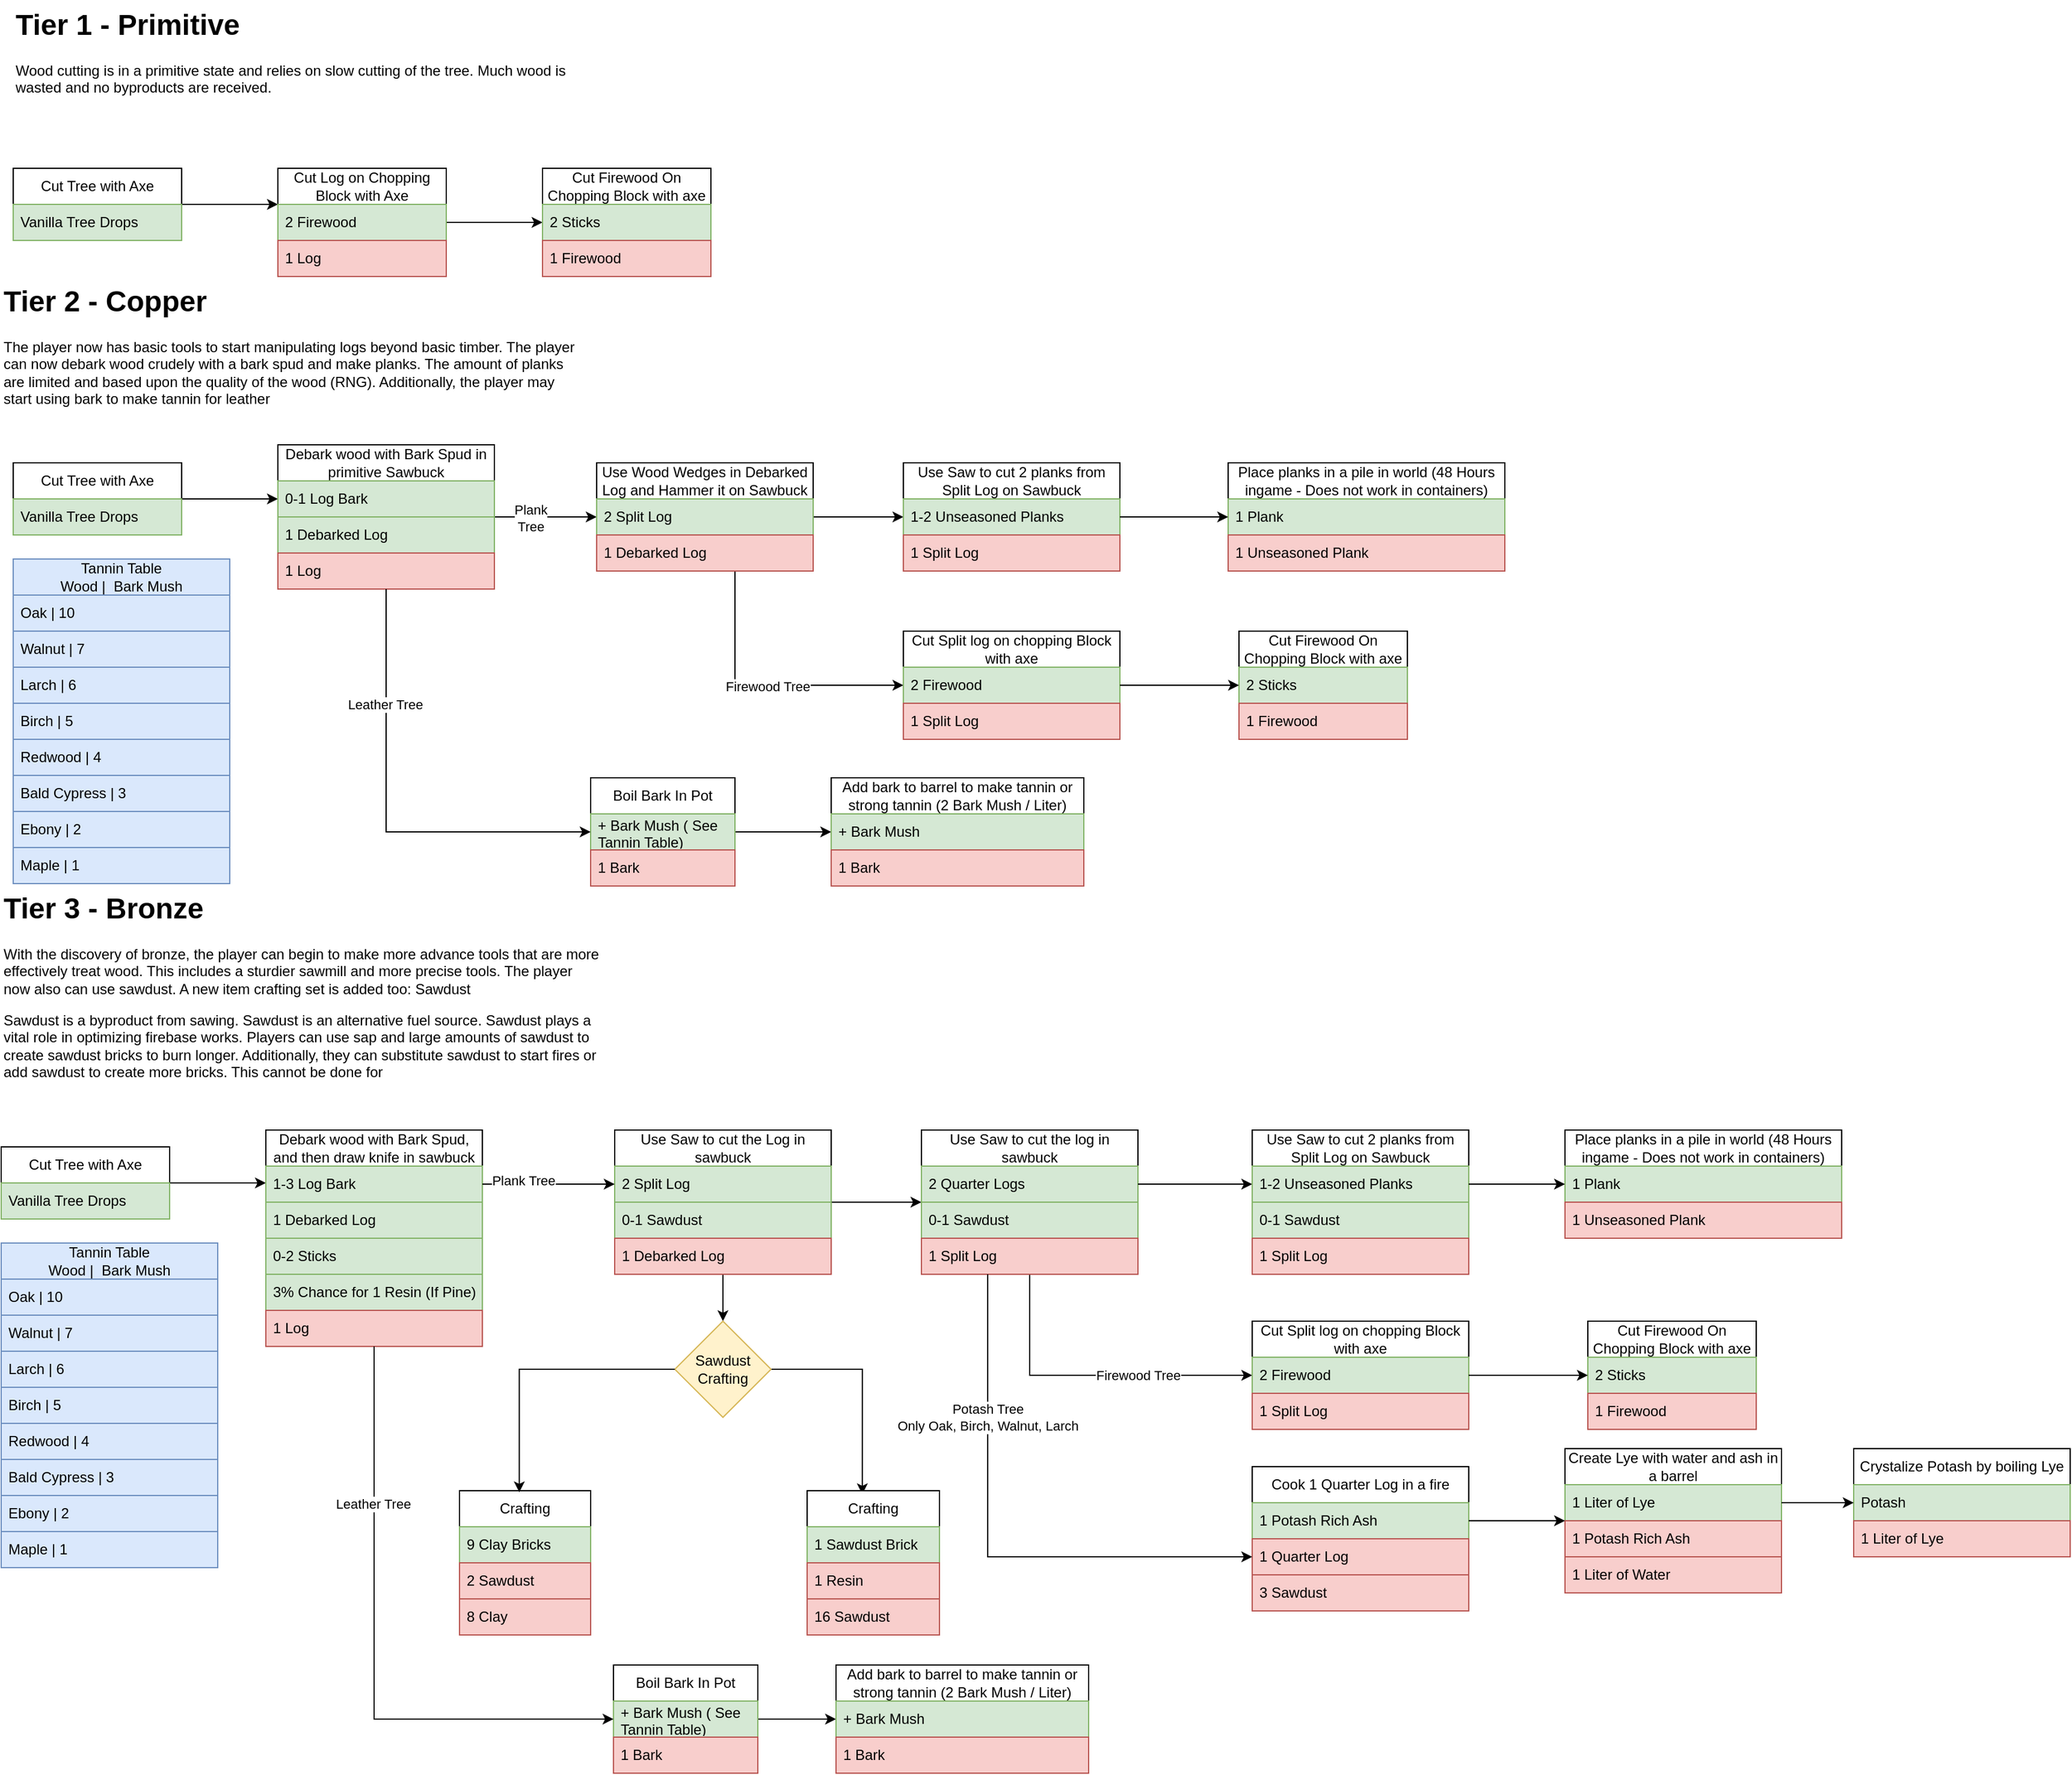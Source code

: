 <mxfile version="26.0.10">
  <diagram id="C5RBs43oDa-KdzZeNtuy" name="Page-1">
    <mxGraphModel dx="2074" dy="1925" grid="1" gridSize="10" guides="1" tooltips="1" connect="1" arrows="1" fold="1" page="1" pageScale="1" pageWidth="1169" pageHeight="827" math="0" shadow="0">
      <root>
        <mxCell id="WIyWlLk6GJQsqaUBKTNV-0" />
        <mxCell id="WIyWlLk6GJQsqaUBKTNV-1" parent="WIyWlLk6GJQsqaUBKTNV-0" />
        <mxCell id="CnZhxhSNQTcuNaKCxrJj-36" value="&lt;h1 style=&quot;margin-top: 0px;&quot;&gt;Tier 1 - Primitive&lt;/h1&gt;&lt;p&gt;Wood cutting is in a primitive state and relies on slow cutting of the tree. Much wood is wasted and no byproducts are received.&amp;nbsp;&lt;/p&gt;" style="text;html=1;whiteSpace=wrap;overflow=hidden;rounded=0;" vertex="1" parent="WIyWlLk6GJQsqaUBKTNV-1">
          <mxGeometry x="10" y="-820" width="480" height="120" as="geometry" />
        </mxCell>
        <mxCell id="CnZhxhSNQTcuNaKCxrJj-50" value="" style="edgeStyle=orthogonalEdgeStyle;rounded=0;orthogonalLoop=1;jettySize=auto;html=1;" edge="1" parent="WIyWlLk6GJQsqaUBKTNV-1" source="CnZhxhSNQTcuNaKCxrJj-43">
          <mxGeometry relative="1" as="geometry">
            <mxPoint x="230" y="-650" as="targetPoint" />
          </mxGeometry>
        </mxCell>
        <mxCell id="CnZhxhSNQTcuNaKCxrJj-43" value="Cut Tree with Axe" style="swimlane;fontStyle=0;childLayout=stackLayout;horizontal=1;startSize=30;horizontalStack=0;resizeParent=1;resizeParentMax=0;resizeLast=0;collapsible=1;marginBottom=0;whiteSpace=wrap;html=1;" vertex="1" parent="WIyWlLk6GJQsqaUBKTNV-1">
          <mxGeometry x="10" y="-680" width="140" height="60" as="geometry" />
        </mxCell>
        <mxCell id="CnZhxhSNQTcuNaKCxrJj-44" value="Vanilla Tree Drops" style="text;strokeColor=#82b366;fillColor=#d5e8d4;align=left;verticalAlign=middle;spacingLeft=4;spacingRight=4;overflow=hidden;points=[[0,0.5],[1,0.5]];portConstraint=eastwest;rotatable=0;whiteSpace=wrap;html=1;" vertex="1" parent="CnZhxhSNQTcuNaKCxrJj-43">
          <mxGeometry y="30" width="140" height="30" as="geometry" />
        </mxCell>
        <mxCell id="CnZhxhSNQTcuNaKCxrJj-61" value="" style="edgeStyle=orthogonalEdgeStyle;rounded=0;orthogonalLoop=1;jettySize=auto;html=1;" edge="1" parent="WIyWlLk6GJQsqaUBKTNV-1" source="CnZhxhSNQTcuNaKCxrJj-53" target="CnZhxhSNQTcuNaKCxrJj-58">
          <mxGeometry relative="1" as="geometry" />
        </mxCell>
        <mxCell id="CnZhxhSNQTcuNaKCxrJj-53" value="Cut Log on Chopping Block with Axe" style="swimlane;fontStyle=0;childLayout=stackLayout;horizontal=1;startSize=30;horizontalStack=0;resizeParent=1;resizeParentMax=0;resizeLast=0;collapsible=1;marginBottom=0;whiteSpace=wrap;html=1;" vertex="1" parent="WIyWlLk6GJQsqaUBKTNV-1">
          <mxGeometry x="230" y="-680" width="140" height="90" as="geometry" />
        </mxCell>
        <mxCell id="CnZhxhSNQTcuNaKCxrJj-54" value="2 Firewood" style="text;strokeColor=#82b366;fillColor=#d5e8d4;align=left;verticalAlign=middle;spacingLeft=4;spacingRight=4;overflow=hidden;points=[[0,0.5],[1,0.5]];portConstraint=eastwest;rotatable=0;whiteSpace=wrap;html=1;" vertex="1" parent="CnZhxhSNQTcuNaKCxrJj-53">
          <mxGeometry y="30" width="140" height="30" as="geometry" />
        </mxCell>
        <mxCell id="CnZhxhSNQTcuNaKCxrJj-55" value="1 Log" style="text;strokeColor=#b85450;fillColor=#f8cecc;align=left;verticalAlign=middle;spacingLeft=4;spacingRight=4;overflow=hidden;points=[[0,0.5],[1,0.5]];portConstraint=eastwest;rotatable=0;whiteSpace=wrap;html=1;" vertex="1" parent="CnZhxhSNQTcuNaKCxrJj-53">
          <mxGeometry y="60" width="140" height="30" as="geometry" />
        </mxCell>
        <mxCell id="CnZhxhSNQTcuNaKCxrJj-58" value="Cut Firewood On Chopping Block with axe" style="swimlane;fontStyle=0;childLayout=stackLayout;horizontal=1;startSize=30;horizontalStack=0;resizeParent=1;resizeParentMax=0;resizeLast=0;collapsible=1;marginBottom=0;whiteSpace=wrap;html=1;" vertex="1" parent="WIyWlLk6GJQsqaUBKTNV-1">
          <mxGeometry x="450" y="-680" width="140" height="90" as="geometry" />
        </mxCell>
        <mxCell id="CnZhxhSNQTcuNaKCxrJj-59" value="2 Sticks" style="text;strokeColor=#82b366;fillColor=#d5e8d4;align=left;verticalAlign=middle;spacingLeft=4;spacingRight=4;overflow=hidden;points=[[0,0.5],[1,0.5]];portConstraint=eastwest;rotatable=0;whiteSpace=wrap;html=1;" vertex="1" parent="CnZhxhSNQTcuNaKCxrJj-58">
          <mxGeometry y="30" width="140" height="30" as="geometry" />
        </mxCell>
        <mxCell id="CnZhxhSNQTcuNaKCxrJj-60" value="1 Firewood" style="text;strokeColor=#b85450;fillColor=#f8cecc;align=left;verticalAlign=middle;spacingLeft=4;spacingRight=4;overflow=hidden;points=[[0,0.5],[1,0.5]];portConstraint=eastwest;rotatable=0;whiteSpace=wrap;html=1;" vertex="1" parent="CnZhxhSNQTcuNaKCxrJj-58">
          <mxGeometry y="60" width="140" height="30" as="geometry" />
        </mxCell>
        <mxCell id="CnZhxhSNQTcuNaKCxrJj-72" value="&lt;h1 style=&quot;margin-top: 0px;&quot;&gt;Tier 2 - Copper&lt;/h1&gt;&lt;p&gt;The player now has basic tools to start manipulating logs beyond basic timber. The player can now debark wood crudely with a bark spud and make planks. The amount of planks are limited and based upon the quality of the wood (RNG). Additionally, the player may start using bark to make tannin for leather&lt;/p&gt;" style="text;html=1;whiteSpace=wrap;overflow=hidden;rounded=0;" vertex="1" parent="WIyWlLk6GJQsqaUBKTNV-1">
          <mxGeometry y="-590" width="480" height="120" as="geometry" />
        </mxCell>
        <mxCell id="CnZhxhSNQTcuNaKCxrJj-79" value="" style="edgeStyle=orthogonalEdgeStyle;rounded=0;orthogonalLoop=1;jettySize=auto;html=1;" edge="1" parent="WIyWlLk6GJQsqaUBKTNV-1" source="CnZhxhSNQTcuNaKCxrJj-80">
          <mxGeometry relative="1" as="geometry">
            <mxPoint x="230" y="-405" as="targetPoint" />
          </mxGeometry>
        </mxCell>
        <mxCell id="CnZhxhSNQTcuNaKCxrJj-80" value="Cut Tree with Axe" style="swimlane;fontStyle=0;childLayout=stackLayout;horizontal=1;startSize=30;horizontalStack=0;resizeParent=1;resizeParentMax=0;resizeLast=0;collapsible=1;marginBottom=0;whiteSpace=wrap;html=1;" vertex="1" parent="WIyWlLk6GJQsqaUBKTNV-1">
          <mxGeometry x="10" y="-435" width="140" height="60" as="geometry" />
        </mxCell>
        <mxCell id="CnZhxhSNQTcuNaKCxrJj-81" value="Vanilla Tree Drops" style="text;strokeColor=#82b366;fillColor=#d5e8d4;align=left;verticalAlign=middle;spacingLeft=4;spacingRight=4;overflow=hidden;points=[[0,0.5],[1,0.5]];portConstraint=eastwest;rotatable=0;whiteSpace=wrap;html=1;" vertex="1" parent="CnZhxhSNQTcuNaKCxrJj-80">
          <mxGeometry y="30" width="140" height="30" as="geometry" />
        </mxCell>
        <mxCell id="CnZhxhSNQTcuNaKCxrJj-100" value="" style="edgeStyle=orthogonalEdgeStyle;rounded=0;orthogonalLoop=1;jettySize=auto;html=1;" edge="1" parent="WIyWlLk6GJQsqaUBKTNV-1" source="CnZhxhSNQTcuNaKCxrJj-89" target="CnZhxhSNQTcuNaKCxrJj-96">
          <mxGeometry relative="1" as="geometry" />
        </mxCell>
        <mxCell id="CnZhxhSNQTcuNaKCxrJj-129" value="Plank&lt;div&gt;Tree&lt;/div&gt;" style="edgeLabel;html=1;align=center;verticalAlign=middle;resizable=0;points=[];" vertex="1" connectable="0" parent="CnZhxhSNQTcuNaKCxrJj-100">
          <mxGeometry x="-0.3" y="-1" relative="1" as="geometry">
            <mxPoint as="offset" />
          </mxGeometry>
        </mxCell>
        <mxCell id="CnZhxhSNQTcuNaKCxrJj-89" value="Debark wood with Bark Spud in primitive Sawbuck" style="swimlane;fontStyle=0;childLayout=stackLayout;horizontal=1;startSize=30;horizontalStack=0;resizeParent=1;resizeParentMax=0;resizeLast=0;collapsible=1;marginBottom=0;whiteSpace=wrap;html=1;" vertex="1" parent="WIyWlLk6GJQsqaUBKTNV-1">
          <mxGeometry x="230" y="-450" width="180" height="120" as="geometry" />
        </mxCell>
        <mxCell id="CnZhxhSNQTcuNaKCxrJj-94" value="0-1 Log Bark" style="text;strokeColor=#82b366;fillColor=#d5e8d4;align=left;verticalAlign=middle;spacingLeft=4;spacingRight=4;overflow=hidden;points=[[0,0.5],[1,0.5]];portConstraint=eastwest;rotatable=0;whiteSpace=wrap;html=1;" vertex="1" parent="CnZhxhSNQTcuNaKCxrJj-89">
          <mxGeometry y="30" width="180" height="30" as="geometry" />
        </mxCell>
        <mxCell id="CnZhxhSNQTcuNaKCxrJj-91" value="1 Debarked Log" style="text;strokeColor=#82b366;fillColor=#d5e8d4;align=left;verticalAlign=middle;spacingLeft=4;spacingRight=4;overflow=hidden;points=[[0,0.5],[1,0.5]];portConstraint=eastwest;rotatable=0;whiteSpace=wrap;html=1;" vertex="1" parent="CnZhxhSNQTcuNaKCxrJj-89">
          <mxGeometry y="60" width="180" height="30" as="geometry" />
        </mxCell>
        <mxCell id="CnZhxhSNQTcuNaKCxrJj-92" value="1 Log" style="text;strokeColor=#b85450;fillColor=#f8cecc;align=left;verticalAlign=middle;spacingLeft=4;spacingRight=4;overflow=hidden;points=[[0,0.5],[1,0.5]];portConstraint=eastwest;rotatable=0;whiteSpace=wrap;html=1;" vertex="1" parent="CnZhxhSNQTcuNaKCxrJj-89">
          <mxGeometry y="90" width="180" height="30" as="geometry" />
        </mxCell>
        <mxCell id="CnZhxhSNQTcuNaKCxrJj-141" value="" style="edgeStyle=orthogonalEdgeStyle;rounded=0;orthogonalLoop=1;jettySize=auto;html=1;" edge="1" parent="WIyWlLk6GJQsqaUBKTNV-1" source="CnZhxhSNQTcuNaKCxrJj-96" target="CnZhxhSNQTcuNaKCxrJj-138">
          <mxGeometry relative="1" as="geometry" />
        </mxCell>
        <mxCell id="CnZhxhSNQTcuNaKCxrJj-148" value="" style="edgeStyle=orthogonalEdgeStyle;rounded=0;orthogonalLoop=1;jettySize=auto;html=1;" edge="1" parent="WIyWlLk6GJQsqaUBKTNV-1" source="CnZhxhSNQTcuNaKCxrJj-96" target="CnZhxhSNQTcuNaKCxrJj-145">
          <mxGeometry relative="1" as="geometry">
            <Array as="points">
              <mxPoint x="610" y="-250" />
            </Array>
          </mxGeometry>
        </mxCell>
        <mxCell id="CnZhxhSNQTcuNaKCxrJj-220" value="Firewood Tree" style="edgeLabel;html=1;align=center;verticalAlign=middle;resizable=0;points=[];" vertex="1" connectable="0" parent="CnZhxhSNQTcuNaKCxrJj-148">
          <mxGeometry x="0.038" y="-1" relative="1" as="geometry">
            <mxPoint as="offset" />
          </mxGeometry>
        </mxCell>
        <mxCell id="CnZhxhSNQTcuNaKCxrJj-96" value="Use Wood Wedges in Debarked Log and Hammer it on Sawbuck" style="swimlane;fontStyle=0;childLayout=stackLayout;horizontal=1;startSize=30;horizontalStack=0;resizeParent=1;resizeParentMax=0;resizeLast=0;collapsible=1;marginBottom=0;whiteSpace=wrap;html=1;" vertex="1" parent="WIyWlLk6GJQsqaUBKTNV-1">
          <mxGeometry x="495" y="-435" width="180" height="90" as="geometry" />
        </mxCell>
        <mxCell id="CnZhxhSNQTcuNaKCxrJj-97" value="2 Split Log" style="text;strokeColor=#82b366;fillColor=#d5e8d4;align=left;verticalAlign=middle;spacingLeft=4;spacingRight=4;overflow=hidden;points=[[0,0.5],[1,0.5]];portConstraint=eastwest;rotatable=0;whiteSpace=wrap;html=1;" vertex="1" parent="CnZhxhSNQTcuNaKCxrJj-96">
          <mxGeometry y="30" width="180" height="30" as="geometry" />
        </mxCell>
        <mxCell id="CnZhxhSNQTcuNaKCxrJj-99" value="1 Debarked Log" style="text;strokeColor=#b85450;fillColor=#f8cecc;align=left;verticalAlign=middle;spacingLeft=4;spacingRight=4;overflow=hidden;points=[[0,0.5],[1,0.5]];portConstraint=eastwest;rotatable=0;whiteSpace=wrap;html=1;" vertex="1" parent="CnZhxhSNQTcuNaKCxrJj-96">
          <mxGeometry y="60" width="180" height="30" as="geometry" />
        </mxCell>
        <mxCell id="CnZhxhSNQTcuNaKCxrJj-124" value="" style="edgeStyle=orthogonalEdgeStyle;rounded=0;orthogonalLoop=1;jettySize=auto;html=1;" edge="1" parent="WIyWlLk6GJQsqaUBKTNV-1" source="CnZhxhSNQTcuNaKCxrJj-101">
          <mxGeometry relative="1" as="geometry">
            <mxPoint x="690" y="-128" as="targetPoint" />
          </mxGeometry>
        </mxCell>
        <mxCell id="CnZhxhSNQTcuNaKCxrJj-101" value="Boil Bark In Pot" style="swimlane;fontStyle=0;childLayout=stackLayout;horizontal=1;startSize=30;horizontalStack=0;resizeParent=1;resizeParentMax=0;resizeLast=0;collapsible=1;marginBottom=0;whiteSpace=wrap;html=1;" vertex="1" parent="WIyWlLk6GJQsqaUBKTNV-1">
          <mxGeometry x="490" y="-173" width="120" height="90" as="geometry" />
        </mxCell>
        <mxCell id="CnZhxhSNQTcuNaKCxrJj-102" value="+ Bark Mush ( See Tannin Table)" style="text;strokeColor=#82b366;fillColor=#d5e8d4;align=left;verticalAlign=middle;spacingLeft=4;spacingRight=4;overflow=hidden;points=[[0,0.5],[1,0.5]];portConstraint=eastwest;rotatable=0;whiteSpace=wrap;html=1;" vertex="1" parent="CnZhxhSNQTcuNaKCxrJj-101">
          <mxGeometry y="30" width="120" height="30" as="geometry" />
        </mxCell>
        <mxCell id="CnZhxhSNQTcuNaKCxrJj-104" value="1 Bark" style="text;strokeColor=#b85450;fillColor=#f8cecc;align=left;verticalAlign=middle;spacingLeft=4;spacingRight=4;overflow=hidden;points=[[0,0.5],[1,0.5]];portConstraint=eastwest;rotatable=0;whiteSpace=wrap;html=1;" vertex="1" parent="CnZhxhSNQTcuNaKCxrJj-101">
          <mxGeometry y="60" width="120" height="30" as="geometry" />
        </mxCell>
        <mxCell id="CnZhxhSNQTcuNaKCxrJj-110" value="Tannin Table&lt;div&gt;Wood |&amp;nbsp; Bark Mush&lt;/div&gt;" style="swimlane;fontStyle=0;childLayout=stackLayout;horizontal=1;startSize=30;horizontalStack=0;resizeParent=1;resizeParentMax=0;resizeLast=0;collapsible=1;marginBottom=0;whiteSpace=wrap;html=1;fillColor=#dae8fc;strokeColor=#6c8ebf;" vertex="1" parent="WIyWlLk6GJQsqaUBKTNV-1">
          <mxGeometry x="10" y="-355" width="180" height="270" as="geometry" />
        </mxCell>
        <mxCell id="CnZhxhSNQTcuNaKCxrJj-112" value="Oak | 10" style="text;strokeColor=#6c8ebf;fillColor=#dae8fc;align=left;verticalAlign=middle;spacingLeft=4;spacingRight=4;overflow=hidden;points=[[0,0.5],[1,0.5]];portConstraint=eastwest;rotatable=0;whiteSpace=wrap;html=1;" vertex="1" parent="CnZhxhSNQTcuNaKCxrJj-110">
          <mxGeometry y="30" width="180" height="30" as="geometry" />
        </mxCell>
        <mxCell id="CnZhxhSNQTcuNaKCxrJj-114" value="Walnut | 7" style="text;strokeColor=#6c8ebf;fillColor=#dae8fc;align=left;verticalAlign=middle;spacingLeft=4;spacingRight=4;overflow=hidden;points=[[0,0.5],[1,0.5]];portConstraint=eastwest;rotatable=0;whiteSpace=wrap;html=1;" vertex="1" parent="CnZhxhSNQTcuNaKCxrJj-110">
          <mxGeometry y="60" width="180" height="30" as="geometry" />
        </mxCell>
        <mxCell id="CnZhxhSNQTcuNaKCxrJj-121" value="Larch | 6" style="text;strokeColor=#6c8ebf;fillColor=#dae8fc;align=left;verticalAlign=middle;spacingLeft=4;spacingRight=4;overflow=hidden;points=[[0,0.5],[1,0.5]];portConstraint=eastwest;rotatable=0;whiteSpace=wrap;html=1;" vertex="1" parent="CnZhxhSNQTcuNaKCxrJj-110">
          <mxGeometry y="90" width="180" height="30" as="geometry" />
        </mxCell>
        <mxCell id="CnZhxhSNQTcuNaKCxrJj-120" value="Birch | 5" style="text;strokeColor=#6c8ebf;fillColor=#dae8fc;align=left;verticalAlign=middle;spacingLeft=4;spacingRight=4;overflow=hidden;points=[[0,0.5],[1,0.5]];portConstraint=eastwest;rotatable=0;whiteSpace=wrap;html=1;" vertex="1" parent="CnZhxhSNQTcuNaKCxrJj-110">
          <mxGeometry y="120" width="180" height="30" as="geometry" />
        </mxCell>
        <mxCell id="CnZhxhSNQTcuNaKCxrJj-119" value="Redwood | 4" style="text;strokeColor=#6c8ebf;fillColor=#dae8fc;align=left;verticalAlign=middle;spacingLeft=4;spacingRight=4;overflow=hidden;points=[[0,0.5],[1,0.5]];portConstraint=eastwest;rotatable=0;whiteSpace=wrap;html=1;" vertex="1" parent="CnZhxhSNQTcuNaKCxrJj-110">
          <mxGeometry y="150" width="180" height="30" as="geometry" />
        </mxCell>
        <mxCell id="CnZhxhSNQTcuNaKCxrJj-118" value="Bald Cypress | 3" style="text;strokeColor=#6c8ebf;fillColor=#dae8fc;align=left;verticalAlign=middle;spacingLeft=4;spacingRight=4;overflow=hidden;points=[[0,0.5],[1,0.5]];portConstraint=eastwest;rotatable=0;whiteSpace=wrap;html=1;" vertex="1" parent="CnZhxhSNQTcuNaKCxrJj-110">
          <mxGeometry y="180" width="180" height="30" as="geometry" />
        </mxCell>
        <mxCell id="CnZhxhSNQTcuNaKCxrJj-117" value="Ebony | 2" style="text;strokeColor=#6c8ebf;fillColor=#dae8fc;align=left;verticalAlign=middle;spacingLeft=4;spacingRight=4;overflow=hidden;points=[[0,0.5],[1,0.5]];portConstraint=eastwest;rotatable=0;whiteSpace=wrap;html=1;" vertex="1" parent="CnZhxhSNQTcuNaKCxrJj-110">
          <mxGeometry y="210" width="180" height="30" as="geometry" />
        </mxCell>
        <mxCell id="CnZhxhSNQTcuNaKCxrJj-116" value="Maple | 1" style="text;strokeColor=#6c8ebf;fillColor=#dae8fc;align=left;verticalAlign=middle;spacingLeft=4;spacingRight=4;overflow=hidden;points=[[0,0.5],[1,0.5]];portConstraint=eastwest;rotatable=0;whiteSpace=wrap;html=1;" vertex="1" parent="CnZhxhSNQTcuNaKCxrJj-110">
          <mxGeometry y="240" width="180" height="30" as="geometry" />
        </mxCell>
        <mxCell id="CnZhxhSNQTcuNaKCxrJj-122" value="" style="endArrow=classic;html=1;rounded=0;exitX=0.5;exitY=1;exitDx=0;exitDy=0;entryX=0;entryY=0.5;entryDx=0;entryDy=0;" edge="1" parent="WIyWlLk6GJQsqaUBKTNV-1" source="CnZhxhSNQTcuNaKCxrJj-89" target="CnZhxhSNQTcuNaKCxrJj-102">
          <mxGeometry width="50" height="50" relative="1" as="geometry">
            <mxPoint x="310" y="-185" as="sourcePoint" />
            <mxPoint x="360" y="-235" as="targetPoint" />
            <Array as="points">
              <mxPoint x="320" y="-128" />
            </Array>
          </mxGeometry>
        </mxCell>
        <mxCell id="CnZhxhSNQTcuNaKCxrJj-128" value="Leather Tree" style="edgeLabel;html=1;align=center;verticalAlign=middle;resizable=0;points=[];" vertex="1" connectable="0" parent="CnZhxhSNQTcuNaKCxrJj-122">
          <mxGeometry x="-0.486" y="-1" relative="1" as="geometry">
            <mxPoint as="offset" />
          </mxGeometry>
        </mxCell>
        <mxCell id="CnZhxhSNQTcuNaKCxrJj-125" value="Add bark to barrel to make tannin or strong tannin (2 Bark Mush / Liter)" style="swimlane;fontStyle=0;childLayout=stackLayout;horizontal=1;startSize=30;horizontalStack=0;resizeParent=1;resizeParentMax=0;resizeLast=0;collapsible=1;marginBottom=0;whiteSpace=wrap;html=1;" vertex="1" parent="WIyWlLk6GJQsqaUBKTNV-1">
          <mxGeometry x="690" y="-173" width="210" height="90" as="geometry" />
        </mxCell>
        <mxCell id="CnZhxhSNQTcuNaKCxrJj-126" value="+ Bark Mush" style="text;strokeColor=#82b366;fillColor=#d5e8d4;align=left;verticalAlign=middle;spacingLeft=4;spacingRight=4;overflow=hidden;points=[[0,0.5],[1,0.5]];portConstraint=eastwest;rotatable=0;whiteSpace=wrap;html=1;" vertex="1" parent="CnZhxhSNQTcuNaKCxrJj-125">
          <mxGeometry y="30" width="210" height="30" as="geometry" />
        </mxCell>
        <mxCell id="CnZhxhSNQTcuNaKCxrJj-127" value="1 Bark" style="text;strokeColor=#b85450;fillColor=#f8cecc;align=left;verticalAlign=middle;spacingLeft=4;spacingRight=4;overflow=hidden;points=[[0,0.5],[1,0.5]];portConstraint=eastwest;rotatable=0;whiteSpace=wrap;html=1;" vertex="1" parent="CnZhxhSNQTcuNaKCxrJj-125">
          <mxGeometry y="60" width="210" height="30" as="geometry" />
        </mxCell>
        <mxCell id="CnZhxhSNQTcuNaKCxrJj-138" value="Use Saw to cut 2 planks from Split Log on Sawbuck" style="swimlane;fontStyle=0;childLayout=stackLayout;horizontal=1;startSize=30;horizontalStack=0;resizeParent=1;resizeParentMax=0;resizeLast=0;collapsible=1;marginBottom=0;whiteSpace=wrap;html=1;" vertex="1" parent="WIyWlLk6GJQsqaUBKTNV-1">
          <mxGeometry x="750" y="-435" width="180" height="90" as="geometry" />
        </mxCell>
        <mxCell id="CnZhxhSNQTcuNaKCxrJj-139" value="&lt;div&gt;&lt;span style=&quot;background-color: transparent; color: light-dark(rgb(0, 0, 0), rgb(255, 255, 255));&quot;&gt;1-2 Unseasoned Planks&lt;/span&gt;&lt;/div&gt;" style="text;strokeColor=#82b366;fillColor=#d5e8d4;align=left;verticalAlign=middle;spacingLeft=4;spacingRight=4;overflow=hidden;points=[[0,0.5],[1,0.5]];portConstraint=eastwest;rotatable=0;whiteSpace=wrap;html=1;" vertex="1" parent="CnZhxhSNQTcuNaKCxrJj-138">
          <mxGeometry y="30" width="180" height="30" as="geometry" />
        </mxCell>
        <mxCell id="CnZhxhSNQTcuNaKCxrJj-140" value="1 Split Log" style="text;strokeColor=#b85450;fillColor=#f8cecc;align=left;verticalAlign=middle;spacingLeft=4;spacingRight=4;overflow=hidden;points=[[0,0.5],[1,0.5]];portConstraint=eastwest;rotatable=0;whiteSpace=wrap;html=1;" vertex="1" parent="CnZhxhSNQTcuNaKCxrJj-138">
          <mxGeometry y="60" width="180" height="30" as="geometry" />
        </mxCell>
        <mxCell id="CnZhxhSNQTcuNaKCxrJj-145" value="Cut Split log on chopping Block with axe" style="swimlane;fontStyle=0;childLayout=stackLayout;horizontal=1;startSize=30;horizontalStack=0;resizeParent=1;resizeParentMax=0;resizeLast=0;collapsible=1;marginBottom=0;whiteSpace=wrap;html=1;" vertex="1" parent="WIyWlLk6GJQsqaUBKTNV-1">
          <mxGeometry x="750" y="-295" width="180" height="90" as="geometry" />
        </mxCell>
        <mxCell id="CnZhxhSNQTcuNaKCxrJj-146" value="2 Firewood" style="text;strokeColor=#82b366;fillColor=#d5e8d4;align=left;verticalAlign=middle;spacingLeft=4;spacingRight=4;overflow=hidden;points=[[0,0.5],[1,0.5]];portConstraint=eastwest;rotatable=0;whiteSpace=wrap;html=1;" vertex="1" parent="CnZhxhSNQTcuNaKCxrJj-145">
          <mxGeometry y="30" width="180" height="30" as="geometry" />
        </mxCell>
        <mxCell id="CnZhxhSNQTcuNaKCxrJj-147" value="1 Split Log" style="text;strokeColor=#b85450;fillColor=#f8cecc;align=left;verticalAlign=middle;spacingLeft=4;spacingRight=4;overflow=hidden;points=[[0,0.5],[1,0.5]];portConstraint=eastwest;rotatable=0;whiteSpace=wrap;html=1;" vertex="1" parent="CnZhxhSNQTcuNaKCxrJj-145">
          <mxGeometry y="60" width="180" height="30" as="geometry" />
        </mxCell>
        <mxCell id="CnZhxhSNQTcuNaKCxrJj-149" value="&lt;h1 style=&quot;margin-top: 0px;&quot;&gt;Tier 3 - Bronze&lt;/h1&gt;&lt;p&gt;With the discovery of bronze, the player can begin to make more advance tools that are more effectively treat wood. This includes a sturdier sawmill and more precise tools. The player now also can use sawdust. A new item crafting set is added too: Sawdust&lt;/p&gt;&lt;p&gt;Sawdust is a byproduct from sawing. Sawdust is an alternative fuel source. Sawdust plays a vital role in optimizing firebase works. Players can use sap and large amounts of sawdust to create sawdust bricks to burn longer. Additionally, they can substitute sawdust to start fires or add sawdust to create more bricks. This cannot be done for&amp;nbsp;&lt;/p&gt;" style="text;html=1;whiteSpace=wrap;overflow=hidden;rounded=0;" vertex="1" parent="WIyWlLk6GJQsqaUBKTNV-1">
          <mxGeometry y="-85" width="500" height="185" as="geometry" />
        </mxCell>
        <mxCell id="CnZhxhSNQTcuNaKCxrJj-150" value="Place planks in a pile in world (48 Hours ingame - Does not work in containers)" style="swimlane;fontStyle=0;childLayout=stackLayout;horizontal=1;startSize=30;horizontalStack=0;resizeParent=1;resizeParentMax=0;resizeLast=0;collapsible=1;marginBottom=0;whiteSpace=wrap;html=1;" vertex="1" parent="WIyWlLk6GJQsqaUBKTNV-1">
          <mxGeometry x="1020" y="-435" width="230" height="90" as="geometry" />
        </mxCell>
        <mxCell id="CnZhxhSNQTcuNaKCxrJj-151" value="1 Plank" style="text;strokeColor=#82b366;fillColor=#d5e8d4;align=left;verticalAlign=middle;spacingLeft=4;spacingRight=4;overflow=hidden;points=[[0,0.5],[1,0.5]];portConstraint=eastwest;rotatable=0;whiteSpace=wrap;html=1;" vertex="1" parent="CnZhxhSNQTcuNaKCxrJj-150">
          <mxGeometry y="30" width="230" height="30" as="geometry" />
        </mxCell>
        <mxCell id="CnZhxhSNQTcuNaKCxrJj-152" value="1 Unseasoned Plank" style="text;strokeColor=#b85450;fillColor=#f8cecc;align=left;verticalAlign=middle;spacingLeft=4;spacingRight=4;overflow=hidden;points=[[0,0.5],[1,0.5]];portConstraint=eastwest;rotatable=0;whiteSpace=wrap;html=1;" vertex="1" parent="CnZhxhSNQTcuNaKCxrJj-150">
          <mxGeometry y="60" width="230" height="30" as="geometry" />
        </mxCell>
        <mxCell id="CnZhxhSNQTcuNaKCxrJj-154" value="" style="edgeStyle=orthogonalEdgeStyle;rounded=0;orthogonalLoop=1;jettySize=auto;html=1;entryX=0;entryY=0.5;entryDx=0;entryDy=0;" edge="1" parent="WIyWlLk6GJQsqaUBKTNV-1" source="CnZhxhSNQTcuNaKCxrJj-139" target="CnZhxhSNQTcuNaKCxrJj-151">
          <mxGeometry relative="1" as="geometry" />
        </mxCell>
        <mxCell id="CnZhxhSNQTcuNaKCxrJj-156" value="" style="edgeStyle=orthogonalEdgeStyle;rounded=0;orthogonalLoop=1;jettySize=auto;html=1;" edge="1" parent="WIyWlLk6GJQsqaUBKTNV-1" source="CnZhxhSNQTcuNaKCxrJj-157">
          <mxGeometry relative="1" as="geometry">
            <mxPoint x="220" y="164" as="targetPoint" />
          </mxGeometry>
        </mxCell>
        <mxCell id="CnZhxhSNQTcuNaKCxrJj-157" value="Cut Tree with Axe" style="swimlane;fontStyle=0;childLayout=stackLayout;horizontal=1;startSize=30;horizontalStack=0;resizeParent=1;resizeParentMax=0;resizeLast=0;collapsible=1;marginBottom=0;whiteSpace=wrap;html=1;" vertex="1" parent="WIyWlLk6GJQsqaUBKTNV-1">
          <mxGeometry y="134" width="140" height="60" as="geometry" />
        </mxCell>
        <mxCell id="CnZhxhSNQTcuNaKCxrJj-158" value="Vanilla Tree Drops" style="text;strokeColor=#82b366;fillColor=#d5e8d4;align=left;verticalAlign=middle;spacingLeft=4;spacingRight=4;overflow=hidden;points=[[0,0.5],[1,0.5]];portConstraint=eastwest;rotatable=0;whiteSpace=wrap;html=1;" vertex="1" parent="CnZhxhSNQTcuNaKCxrJj-157">
          <mxGeometry y="30" width="140" height="30" as="geometry" />
        </mxCell>
        <mxCell id="CnZhxhSNQTcuNaKCxrJj-161" value="Debark wood with Bark Spud, and then draw knife in sawbuck" style="swimlane;fontStyle=0;childLayout=stackLayout;horizontal=1;startSize=30;horizontalStack=0;resizeParent=1;resizeParentMax=0;resizeLast=0;collapsible=1;marginBottom=0;whiteSpace=wrap;html=1;" vertex="1" parent="WIyWlLk6GJQsqaUBKTNV-1">
          <mxGeometry x="220" y="120" width="180" height="180" as="geometry" />
        </mxCell>
        <mxCell id="CnZhxhSNQTcuNaKCxrJj-162" value="1-3 Log Bark" style="text;strokeColor=#82b366;fillColor=#d5e8d4;align=left;verticalAlign=middle;spacingLeft=4;spacingRight=4;overflow=hidden;points=[[0,0.5],[1,0.5]];portConstraint=eastwest;rotatable=0;whiteSpace=wrap;html=1;" vertex="1" parent="CnZhxhSNQTcuNaKCxrJj-161">
          <mxGeometry y="30" width="180" height="30" as="geometry" />
        </mxCell>
        <mxCell id="CnZhxhSNQTcuNaKCxrJj-163" value="1 Debarked Log" style="text;strokeColor=#82b366;fillColor=#d5e8d4;align=left;verticalAlign=middle;spacingLeft=4;spacingRight=4;overflow=hidden;points=[[0,0.5],[1,0.5]];portConstraint=eastwest;rotatable=0;whiteSpace=wrap;html=1;" vertex="1" parent="CnZhxhSNQTcuNaKCxrJj-161">
          <mxGeometry y="60" width="180" height="30" as="geometry" />
        </mxCell>
        <mxCell id="CnZhxhSNQTcuNaKCxrJj-205" value="0-2 Sticks" style="text;strokeColor=#82b366;fillColor=#d5e8d4;align=left;verticalAlign=middle;spacingLeft=4;spacingRight=4;overflow=hidden;points=[[0,0.5],[1,0.5]];portConstraint=eastwest;rotatable=0;whiteSpace=wrap;html=1;" vertex="1" parent="CnZhxhSNQTcuNaKCxrJj-161">
          <mxGeometry y="90" width="180" height="30" as="geometry" />
        </mxCell>
        <mxCell id="CnZhxhSNQTcuNaKCxrJj-206" value="3% Chance for 1 Resin (If Pine)" style="text;strokeColor=#82b366;fillColor=#d5e8d4;align=left;verticalAlign=middle;spacingLeft=4;spacingRight=4;overflow=hidden;points=[[0,0.5],[1,0.5]];portConstraint=eastwest;rotatable=0;whiteSpace=wrap;html=1;" vertex="1" parent="CnZhxhSNQTcuNaKCxrJj-161">
          <mxGeometry y="120" width="180" height="30" as="geometry" />
        </mxCell>
        <mxCell id="CnZhxhSNQTcuNaKCxrJj-164" value="1 Log" style="text;strokeColor=#b85450;fillColor=#f8cecc;align=left;verticalAlign=middle;spacingLeft=4;spacingRight=4;overflow=hidden;points=[[0,0.5],[1,0.5]];portConstraint=eastwest;rotatable=0;whiteSpace=wrap;html=1;" vertex="1" parent="CnZhxhSNQTcuNaKCxrJj-161">
          <mxGeometry y="150" width="180" height="30" as="geometry" />
        </mxCell>
        <mxCell id="CnZhxhSNQTcuNaKCxrJj-165" value="" style="edgeStyle=orthogonalEdgeStyle;rounded=0;orthogonalLoop=1;jettySize=auto;html=1;" edge="1" parent="WIyWlLk6GJQsqaUBKTNV-1" source="CnZhxhSNQTcuNaKCxrJj-167" target="CnZhxhSNQTcuNaKCxrJj-188">
          <mxGeometry relative="1" as="geometry" />
        </mxCell>
        <mxCell id="CnZhxhSNQTcuNaKCxrJj-245" value="" style="edgeStyle=orthogonalEdgeStyle;rounded=0;orthogonalLoop=1;jettySize=auto;html=1;" edge="1" parent="WIyWlLk6GJQsqaUBKTNV-1" source="CnZhxhSNQTcuNaKCxrJj-167" target="CnZhxhSNQTcuNaKCxrJj-244">
          <mxGeometry relative="1" as="geometry" />
        </mxCell>
        <mxCell id="CnZhxhSNQTcuNaKCxrJj-167" value="Use Saw to cut the Log in sawbuck" style="swimlane;fontStyle=0;childLayout=stackLayout;horizontal=1;startSize=30;horizontalStack=0;resizeParent=1;resizeParentMax=0;resizeLast=0;collapsible=1;marginBottom=0;whiteSpace=wrap;html=1;" vertex="1" parent="WIyWlLk6GJQsqaUBKTNV-1">
          <mxGeometry x="510" y="120" width="180" height="120" as="geometry" />
        </mxCell>
        <mxCell id="CnZhxhSNQTcuNaKCxrJj-168" value="2 Split Log" style="text;strokeColor=#82b366;fillColor=#d5e8d4;align=left;verticalAlign=middle;spacingLeft=4;spacingRight=4;overflow=hidden;points=[[0,0.5],[1,0.5]];portConstraint=eastwest;rotatable=0;whiteSpace=wrap;html=1;" vertex="1" parent="CnZhxhSNQTcuNaKCxrJj-167">
          <mxGeometry y="30" width="180" height="30" as="geometry" />
        </mxCell>
        <mxCell id="CnZhxhSNQTcuNaKCxrJj-218" value="0-1 Sawdust" style="text;strokeColor=#82b366;fillColor=#d5e8d4;align=left;verticalAlign=middle;spacingLeft=4;spacingRight=4;overflow=hidden;points=[[0,0.5],[1,0.5]];portConstraint=eastwest;rotatable=0;whiteSpace=wrap;html=1;" vertex="1" parent="CnZhxhSNQTcuNaKCxrJj-167">
          <mxGeometry y="60" width="180" height="30" as="geometry" />
        </mxCell>
        <mxCell id="CnZhxhSNQTcuNaKCxrJj-169" value="1 Debarked Log" style="text;strokeColor=#b85450;fillColor=#f8cecc;align=left;verticalAlign=middle;spacingLeft=4;spacingRight=4;overflow=hidden;points=[[0,0.5],[1,0.5]];portConstraint=eastwest;rotatable=0;whiteSpace=wrap;html=1;" vertex="1" parent="CnZhxhSNQTcuNaKCxrJj-167">
          <mxGeometry y="90" width="180" height="30" as="geometry" />
        </mxCell>
        <mxCell id="CnZhxhSNQTcuNaKCxrJj-170" value="" style="edgeStyle=orthogonalEdgeStyle;rounded=0;orthogonalLoop=1;jettySize=auto;html=1;entryX=0;entryY=0.5;entryDx=0;entryDy=0;" edge="1" parent="WIyWlLk6GJQsqaUBKTNV-1" source="CnZhxhSNQTcuNaKCxrJj-171" target="CnZhxhSNQTcuNaKCxrJj-186">
          <mxGeometry relative="1" as="geometry">
            <mxPoint x="684" y="535" as="targetPoint" />
          </mxGeometry>
        </mxCell>
        <mxCell id="CnZhxhSNQTcuNaKCxrJj-171" value="Boil Bark In Pot" style="swimlane;fontStyle=0;childLayout=stackLayout;horizontal=1;startSize=30;horizontalStack=0;resizeParent=1;resizeParentMax=0;resizeLast=0;collapsible=1;marginBottom=0;whiteSpace=wrap;html=1;" vertex="1" parent="WIyWlLk6GJQsqaUBKTNV-1">
          <mxGeometry x="509" y="565" width="120" height="90" as="geometry" />
        </mxCell>
        <mxCell id="CnZhxhSNQTcuNaKCxrJj-172" value="+ Bark Mush ( See Tannin Table)" style="text;strokeColor=#82b366;fillColor=#d5e8d4;align=left;verticalAlign=middle;spacingLeft=4;spacingRight=4;overflow=hidden;points=[[0,0.5],[1,0.5]];portConstraint=eastwest;rotatable=0;whiteSpace=wrap;html=1;" vertex="1" parent="CnZhxhSNQTcuNaKCxrJj-171">
          <mxGeometry y="30" width="120" height="30" as="geometry" />
        </mxCell>
        <mxCell id="CnZhxhSNQTcuNaKCxrJj-173" value="1 Bark" style="text;strokeColor=#b85450;fillColor=#f8cecc;align=left;verticalAlign=middle;spacingLeft=4;spacingRight=4;overflow=hidden;points=[[0,0.5],[1,0.5]];portConstraint=eastwest;rotatable=0;whiteSpace=wrap;html=1;" vertex="1" parent="CnZhxhSNQTcuNaKCxrJj-171">
          <mxGeometry y="60" width="120" height="30" as="geometry" />
        </mxCell>
        <mxCell id="CnZhxhSNQTcuNaKCxrJj-174" value="Tannin Table&lt;div&gt;Wood |&amp;nbsp; Bark Mush&lt;/div&gt;" style="swimlane;fontStyle=0;childLayout=stackLayout;horizontal=1;startSize=30;horizontalStack=0;resizeParent=1;resizeParentMax=0;resizeLast=0;collapsible=1;marginBottom=0;whiteSpace=wrap;html=1;fillColor=#dae8fc;strokeColor=#6c8ebf;" vertex="1" parent="WIyWlLk6GJQsqaUBKTNV-1">
          <mxGeometry y="214" width="180" height="270" as="geometry" />
        </mxCell>
        <mxCell id="CnZhxhSNQTcuNaKCxrJj-175" value="Oak | 10" style="text;strokeColor=#6c8ebf;fillColor=#dae8fc;align=left;verticalAlign=middle;spacingLeft=4;spacingRight=4;overflow=hidden;points=[[0,0.5],[1,0.5]];portConstraint=eastwest;rotatable=0;whiteSpace=wrap;html=1;" vertex="1" parent="CnZhxhSNQTcuNaKCxrJj-174">
          <mxGeometry y="30" width="180" height="30" as="geometry" />
        </mxCell>
        <mxCell id="CnZhxhSNQTcuNaKCxrJj-176" value="Walnut | 7" style="text;strokeColor=#6c8ebf;fillColor=#dae8fc;align=left;verticalAlign=middle;spacingLeft=4;spacingRight=4;overflow=hidden;points=[[0,0.5],[1,0.5]];portConstraint=eastwest;rotatable=0;whiteSpace=wrap;html=1;" vertex="1" parent="CnZhxhSNQTcuNaKCxrJj-174">
          <mxGeometry y="60" width="180" height="30" as="geometry" />
        </mxCell>
        <mxCell id="CnZhxhSNQTcuNaKCxrJj-177" value="Larch | 6" style="text;strokeColor=#6c8ebf;fillColor=#dae8fc;align=left;verticalAlign=middle;spacingLeft=4;spacingRight=4;overflow=hidden;points=[[0,0.5],[1,0.5]];portConstraint=eastwest;rotatable=0;whiteSpace=wrap;html=1;" vertex="1" parent="CnZhxhSNQTcuNaKCxrJj-174">
          <mxGeometry y="90" width="180" height="30" as="geometry" />
        </mxCell>
        <mxCell id="CnZhxhSNQTcuNaKCxrJj-178" value="Birch | 5" style="text;strokeColor=#6c8ebf;fillColor=#dae8fc;align=left;verticalAlign=middle;spacingLeft=4;spacingRight=4;overflow=hidden;points=[[0,0.5],[1,0.5]];portConstraint=eastwest;rotatable=0;whiteSpace=wrap;html=1;" vertex="1" parent="CnZhxhSNQTcuNaKCxrJj-174">
          <mxGeometry y="120" width="180" height="30" as="geometry" />
        </mxCell>
        <mxCell id="CnZhxhSNQTcuNaKCxrJj-179" value="Redwood | 4" style="text;strokeColor=#6c8ebf;fillColor=#dae8fc;align=left;verticalAlign=middle;spacingLeft=4;spacingRight=4;overflow=hidden;points=[[0,0.5],[1,0.5]];portConstraint=eastwest;rotatable=0;whiteSpace=wrap;html=1;" vertex="1" parent="CnZhxhSNQTcuNaKCxrJj-174">
          <mxGeometry y="150" width="180" height="30" as="geometry" />
        </mxCell>
        <mxCell id="CnZhxhSNQTcuNaKCxrJj-180" value="Bald Cypress | 3" style="text;strokeColor=#6c8ebf;fillColor=#dae8fc;align=left;verticalAlign=middle;spacingLeft=4;spacingRight=4;overflow=hidden;points=[[0,0.5],[1,0.5]];portConstraint=eastwest;rotatable=0;whiteSpace=wrap;html=1;" vertex="1" parent="CnZhxhSNQTcuNaKCxrJj-174">
          <mxGeometry y="180" width="180" height="30" as="geometry" />
        </mxCell>
        <mxCell id="CnZhxhSNQTcuNaKCxrJj-181" value="Ebony | 2" style="text;strokeColor=#6c8ebf;fillColor=#dae8fc;align=left;verticalAlign=middle;spacingLeft=4;spacingRight=4;overflow=hidden;points=[[0,0.5],[1,0.5]];portConstraint=eastwest;rotatable=0;whiteSpace=wrap;html=1;" vertex="1" parent="CnZhxhSNQTcuNaKCxrJj-174">
          <mxGeometry y="210" width="180" height="30" as="geometry" />
        </mxCell>
        <mxCell id="CnZhxhSNQTcuNaKCxrJj-182" value="Maple | 1" style="text;strokeColor=#6c8ebf;fillColor=#dae8fc;align=left;verticalAlign=middle;spacingLeft=4;spacingRight=4;overflow=hidden;points=[[0,0.5],[1,0.5]];portConstraint=eastwest;rotatable=0;whiteSpace=wrap;html=1;" vertex="1" parent="CnZhxhSNQTcuNaKCxrJj-174">
          <mxGeometry y="240" width="180" height="30" as="geometry" />
        </mxCell>
        <mxCell id="CnZhxhSNQTcuNaKCxrJj-183" value="" style="endArrow=classic;html=1;rounded=0;exitX=0.5;exitY=1;exitDx=0;exitDy=0;entryX=0;entryY=0.5;entryDx=0;entryDy=0;" edge="1" parent="WIyWlLk6GJQsqaUBKTNV-1" source="CnZhxhSNQTcuNaKCxrJj-161" target="CnZhxhSNQTcuNaKCxrJj-172">
          <mxGeometry width="50" height="50" relative="1" as="geometry">
            <mxPoint x="300" y="384" as="sourcePoint" />
            <mxPoint x="350" y="334" as="targetPoint" />
            <Array as="points">
              <mxPoint x="310" y="610" />
            </Array>
          </mxGeometry>
        </mxCell>
        <mxCell id="CnZhxhSNQTcuNaKCxrJj-184" value="Leather Tree" style="edgeLabel;html=1;align=center;verticalAlign=middle;resizable=0;points=[];" vertex="1" connectable="0" parent="CnZhxhSNQTcuNaKCxrJj-183">
          <mxGeometry x="-0.486" y="-1" relative="1" as="geometry">
            <mxPoint as="offset" />
          </mxGeometry>
        </mxCell>
        <mxCell id="CnZhxhSNQTcuNaKCxrJj-185" value="Add bark to barrel to make tannin or strong tannin (2 Bark Mush / Liter)" style="swimlane;fontStyle=0;childLayout=stackLayout;horizontal=1;startSize=30;horizontalStack=0;resizeParent=1;resizeParentMax=0;resizeLast=0;collapsible=1;marginBottom=0;whiteSpace=wrap;html=1;" vertex="1" parent="WIyWlLk6GJQsqaUBKTNV-1">
          <mxGeometry x="694" y="565" width="210" height="90" as="geometry" />
        </mxCell>
        <mxCell id="CnZhxhSNQTcuNaKCxrJj-186" value="+ Bark Mush" style="text;strokeColor=#82b366;fillColor=#d5e8d4;align=left;verticalAlign=middle;spacingLeft=4;spacingRight=4;overflow=hidden;points=[[0,0.5],[1,0.5]];portConstraint=eastwest;rotatable=0;whiteSpace=wrap;html=1;" vertex="1" parent="CnZhxhSNQTcuNaKCxrJj-185">
          <mxGeometry y="30" width="210" height="30" as="geometry" />
        </mxCell>
        <mxCell id="CnZhxhSNQTcuNaKCxrJj-187" value="1 Bark" style="text;strokeColor=#b85450;fillColor=#f8cecc;align=left;verticalAlign=middle;spacingLeft=4;spacingRight=4;overflow=hidden;points=[[0,0.5],[1,0.5]];portConstraint=eastwest;rotatable=0;whiteSpace=wrap;html=1;" vertex="1" parent="CnZhxhSNQTcuNaKCxrJj-185">
          <mxGeometry y="60" width="210" height="30" as="geometry" />
        </mxCell>
        <mxCell id="CnZhxhSNQTcuNaKCxrJj-236" style="edgeStyle=orthogonalEdgeStyle;rounded=0;orthogonalLoop=1;jettySize=auto;html=1;exitX=0.5;exitY=1;exitDx=0;exitDy=0;entryX=0;entryY=0.5;entryDx=0;entryDy=0;" edge="1" parent="WIyWlLk6GJQsqaUBKTNV-1" source="CnZhxhSNQTcuNaKCxrJj-188" target="CnZhxhSNQTcuNaKCxrJj-228">
          <mxGeometry relative="1" as="geometry" />
        </mxCell>
        <mxCell id="CnZhxhSNQTcuNaKCxrJj-237" value="Firewood Tree" style="edgeLabel;html=1;align=center;verticalAlign=middle;resizable=0;points=[];" vertex="1" connectable="0" parent="CnZhxhSNQTcuNaKCxrJj-236">
          <mxGeometry x="-0.613" y="-3" relative="1" as="geometry">
            <mxPoint x="93" y="32" as="offset" />
          </mxGeometry>
        </mxCell>
        <mxCell id="CnZhxhSNQTcuNaKCxrJj-188" value="Use Saw to cut the log in sawbuck" style="swimlane;fontStyle=0;childLayout=stackLayout;horizontal=1;startSize=30;horizontalStack=0;resizeParent=1;resizeParentMax=0;resizeLast=0;collapsible=1;marginBottom=0;whiteSpace=wrap;html=1;" vertex="1" parent="WIyWlLk6GJQsqaUBKTNV-1">
          <mxGeometry x="765" y="120" width="180" height="120" as="geometry" />
        </mxCell>
        <mxCell id="CnZhxhSNQTcuNaKCxrJj-189" value="2 Quarter Logs" style="text;strokeColor=#82b366;fillColor=#d5e8d4;align=left;verticalAlign=middle;spacingLeft=4;spacingRight=4;overflow=hidden;points=[[0,0.5],[1,0.5]];portConstraint=eastwest;rotatable=0;whiteSpace=wrap;html=1;" vertex="1" parent="CnZhxhSNQTcuNaKCxrJj-188">
          <mxGeometry y="30" width="180" height="30" as="geometry" />
        </mxCell>
        <mxCell id="CnZhxhSNQTcuNaKCxrJj-217" value="0-1 Sawdust" style="text;strokeColor=#82b366;fillColor=#d5e8d4;align=left;verticalAlign=middle;spacingLeft=4;spacingRight=4;overflow=hidden;points=[[0,0.5],[1,0.5]];portConstraint=eastwest;rotatable=0;whiteSpace=wrap;html=1;" vertex="1" parent="CnZhxhSNQTcuNaKCxrJj-188">
          <mxGeometry y="60" width="180" height="30" as="geometry" />
        </mxCell>
        <mxCell id="CnZhxhSNQTcuNaKCxrJj-190" value="1 Split Log" style="text;strokeColor=#b85450;fillColor=#f8cecc;align=left;verticalAlign=middle;spacingLeft=4;spacingRight=4;overflow=hidden;points=[[0,0.5],[1,0.5]];portConstraint=eastwest;rotatable=0;whiteSpace=wrap;html=1;" vertex="1" parent="CnZhxhSNQTcuNaKCxrJj-188">
          <mxGeometry y="90" width="180" height="30" as="geometry" />
        </mxCell>
        <mxCell id="CnZhxhSNQTcuNaKCxrJj-197" value="" style="edgeStyle=orthogonalEdgeStyle;rounded=0;orthogonalLoop=1;jettySize=auto;html=1;entryX=0;entryY=0.5;entryDx=0;entryDy=0;" edge="1" parent="WIyWlLk6GJQsqaUBKTNV-1" source="CnZhxhSNQTcuNaKCxrJj-189" target="CnZhxhSNQTcuNaKCxrJj-214">
          <mxGeometry relative="1" as="geometry">
            <mxPoint x="1035" y="165" as="targetPoint" />
          </mxGeometry>
        </mxCell>
        <mxCell id="CnZhxhSNQTcuNaKCxrJj-201" value="Cut Firewood On Chopping Block with axe" style="swimlane;fontStyle=0;childLayout=stackLayout;horizontal=1;startSize=30;horizontalStack=0;resizeParent=1;resizeParentMax=0;resizeLast=0;collapsible=1;marginBottom=0;whiteSpace=wrap;html=1;" vertex="1" parent="WIyWlLk6GJQsqaUBKTNV-1">
          <mxGeometry x="1029" y="-295" width="140" height="90" as="geometry" />
        </mxCell>
        <mxCell id="CnZhxhSNQTcuNaKCxrJj-202" value="2 Sticks" style="text;strokeColor=#82b366;fillColor=#d5e8d4;align=left;verticalAlign=middle;spacingLeft=4;spacingRight=4;overflow=hidden;points=[[0,0.5],[1,0.5]];portConstraint=eastwest;rotatable=0;whiteSpace=wrap;html=1;" vertex="1" parent="CnZhxhSNQTcuNaKCxrJj-201">
          <mxGeometry y="30" width="140" height="30" as="geometry" />
        </mxCell>
        <mxCell id="CnZhxhSNQTcuNaKCxrJj-203" value="1 Firewood" style="text;strokeColor=#b85450;fillColor=#f8cecc;align=left;verticalAlign=middle;spacingLeft=4;spacingRight=4;overflow=hidden;points=[[0,0.5],[1,0.5]];portConstraint=eastwest;rotatable=0;whiteSpace=wrap;html=1;" vertex="1" parent="CnZhxhSNQTcuNaKCxrJj-201">
          <mxGeometry y="60" width="140" height="30" as="geometry" />
        </mxCell>
        <mxCell id="CnZhxhSNQTcuNaKCxrJj-204" value="" style="edgeStyle=orthogonalEdgeStyle;rounded=0;orthogonalLoop=1;jettySize=auto;html=1;entryX=0;entryY=0.5;entryDx=0;entryDy=0;" edge="1" parent="WIyWlLk6GJQsqaUBKTNV-1" source="CnZhxhSNQTcuNaKCxrJj-146" target="CnZhxhSNQTcuNaKCxrJj-201">
          <mxGeometry relative="1" as="geometry" />
        </mxCell>
        <mxCell id="CnZhxhSNQTcuNaKCxrJj-209" style="edgeStyle=orthogonalEdgeStyle;rounded=0;orthogonalLoop=1;jettySize=auto;html=1;" edge="1" parent="WIyWlLk6GJQsqaUBKTNV-1" source="CnZhxhSNQTcuNaKCxrJj-162" target="CnZhxhSNQTcuNaKCxrJj-168">
          <mxGeometry relative="1" as="geometry" />
        </mxCell>
        <mxCell id="CnZhxhSNQTcuNaKCxrJj-219" value="Plank Tree" style="edgeLabel;html=1;align=center;verticalAlign=middle;resizable=0;points=[];" vertex="1" connectable="0" parent="CnZhxhSNQTcuNaKCxrJj-209">
          <mxGeometry x="-0.382" y="3" relative="1" as="geometry">
            <mxPoint as="offset" />
          </mxGeometry>
        </mxCell>
        <mxCell id="CnZhxhSNQTcuNaKCxrJj-210" value="Place planks in a pile in world (48 Hours ingame - Does not work in containers)" style="swimlane;fontStyle=0;childLayout=stackLayout;horizontal=1;startSize=30;horizontalStack=0;resizeParent=1;resizeParentMax=0;resizeLast=0;collapsible=1;marginBottom=0;whiteSpace=wrap;html=1;" vertex="1" parent="WIyWlLk6GJQsqaUBKTNV-1">
          <mxGeometry x="1300" y="120" width="230" height="90" as="geometry" />
        </mxCell>
        <mxCell id="CnZhxhSNQTcuNaKCxrJj-211" value="1 Plank" style="text;strokeColor=#82b366;fillColor=#d5e8d4;align=left;verticalAlign=middle;spacingLeft=4;spacingRight=4;overflow=hidden;points=[[0,0.5],[1,0.5]];portConstraint=eastwest;rotatable=0;whiteSpace=wrap;html=1;" vertex="1" parent="CnZhxhSNQTcuNaKCxrJj-210">
          <mxGeometry y="30" width="230" height="30" as="geometry" />
        </mxCell>
        <mxCell id="CnZhxhSNQTcuNaKCxrJj-212" value="1 Unseasoned Plank" style="text;strokeColor=#b85450;fillColor=#f8cecc;align=left;verticalAlign=middle;spacingLeft=4;spacingRight=4;overflow=hidden;points=[[0,0.5],[1,0.5]];portConstraint=eastwest;rotatable=0;whiteSpace=wrap;html=1;" vertex="1" parent="CnZhxhSNQTcuNaKCxrJj-210">
          <mxGeometry y="60" width="230" height="30" as="geometry" />
        </mxCell>
        <mxCell id="CnZhxhSNQTcuNaKCxrJj-213" value="Use Saw to cut 2 planks from Split Log on Sawbuck" style="swimlane;fontStyle=0;childLayout=stackLayout;horizontal=1;startSize=30;horizontalStack=0;resizeParent=1;resizeParentMax=0;resizeLast=0;collapsible=1;marginBottom=0;whiteSpace=wrap;html=1;" vertex="1" parent="WIyWlLk6GJQsqaUBKTNV-1">
          <mxGeometry x="1040" y="120" width="180" height="120" as="geometry" />
        </mxCell>
        <mxCell id="CnZhxhSNQTcuNaKCxrJj-214" value="1-2 Unseasoned Planks" style="text;strokeColor=#82b366;fillColor=#d5e8d4;align=left;verticalAlign=middle;spacingLeft=4;spacingRight=4;overflow=hidden;points=[[0,0.5],[1,0.5]];portConstraint=eastwest;rotatable=0;whiteSpace=wrap;html=1;" vertex="1" parent="CnZhxhSNQTcuNaKCxrJj-213">
          <mxGeometry y="30" width="180" height="30" as="geometry" />
        </mxCell>
        <mxCell id="CnZhxhSNQTcuNaKCxrJj-238" value="0-1 Sawdust" style="text;strokeColor=#82b366;fillColor=#d5e8d4;align=left;verticalAlign=middle;spacingLeft=4;spacingRight=4;overflow=hidden;points=[[0,0.5],[1,0.5]];portConstraint=eastwest;rotatable=0;whiteSpace=wrap;html=1;" vertex="1" parent="CnZhxhSNQTcuNaKCxrJj-213">
          <mxGeometry y="60" width="180" height="30" as="geometry" />
        </mxCell>
        <mxCell id="CnZhxhSNQTcuNaKCxrJj-215" value="1 Split Log" style="text;strokeColor=#b85450;fillColor=#f8cecc;align=left;verticalAlign=middle;spacingLeft=4;spacingRight=4;overflow=hidden;points=[[0,0.5],[1,0.5]];portConstraint=eastwest;rotatable=0;whiteSpace=wrap;html=1;" vertex="1" parent="CnZhxhSNQTcuNaKCxrJj-213">
          <mxGeometry y="90" width="180" height="30" as="geometry" />
        </mxCell>
        <mxCell id="CnZhxhSNQTcuNaKCxrJj-216" style="edgeStyle=orthogonalEdgeStyle;rounded=0;orthogonalLoop=1;jettySize=auto;html=1;" edge="1" parent="WIyWlLk6GJQsqaUBKTNV-1" source="CnZhxhSNQTcuNaKCxrJj-214" target="CnZhxhSNQTcuNaKCxrJj-211">
          <mxGeometry relative="1" as="geometry" />
        </mxCell>
        <mxCell id="CnZhxhSNQTcuNaKCxrJj-227" value="Cut Split log on chopping Block with axe" style="swimlane;fontStyle=0;childLayout=stackLayout;horizontal=1;startSize=30;horizontalStack=0;resizeParent=1;resizeParentMax=0;resizeLast=0;collapsible=1;marginBottom=0;whiteSpace=wrap;html=1;" vertex="1" parent="WIyWlLk6GJQsqaUBKTNV-1">
          <mxGeometry x="1040" y="279" width="180" height="90" as="geometry" />
        </mxCell>
        <mxCell id="CnZhxhSNQTcuNaKCxrJj-228" value="2 Firewood" style="text;strokeColor=#82b366;fillColor=#d5e8d4;align=left;verticalAlign=middle;spacingLeft=4;spacingRight=4;overflow=hidden;points=[[0,0.5],[1,0.5]];portConstraint=eastwest;rotatable=0;whiteSpace=wrap;html=1;" vertex="1" parent="CnZhxhSNQTcuNaKCxrJj-227">
          <mxGeometry y="30" width="180" height="30" as="geometry" />
        </mxCell>
        <mxCell id="CnZhxhSNQTcuNaKCxrJj-229" value="1 Split Log" style="text;strokeColor=#b85450;fillColor=#f8cecc;align=left;verticalAlign=middle;spacingLeft=4;spacingRight=4;overflow=hidden;points=[[0,0.5],[1,0.5]];portConstraint=eastwest;rotatable=0;whiteSpace=wrap;html=1;" vertex="1" parent="CnZhxhSNQTcuNaKCxrJj-227">
          <mxGeometry y="60" width="180" height="30" as="geometry" />
        </mxCell>
        <mxCell id="CnZhxhSNQTcuNaKCxrJj-230" value="Cut Firewood On Chopping Block with axe" style="swimlane;fontStyle=0;childLayout=stackLayout;horizontal=1;startSize=30;horizontalStack=0;resizeParent=1;resizeParentMax=0;resizeLast=0;collapsible=1;marginBottom=0;whiteSpace=wrap;html=1;" vertex="1" parent="WIyWlLk6GJQsqaUBKTNV-1">
          <mxGeometry x="1319" y="279" width="140" height="90" as="geometry" />
        </mxCell>
        <mxCell id="CnZhxhSNQTcuNaKCxrJj-231" value="2 Sticks" style="text;strokeColor=#82b366;fillColor=#d5e8d4;align=left;verticalAlign=middle;spacingLeft=4;spacingRight=4;overflow=hidden;points=[[0,0.5],[1,0.5]];portConstraint=eastwest;rotatable=0;whiteSpace=wrap;html=1;" vertex="1" parent="CnZhxhSNQTcuNaKCxrJj-230">
          <mxGeometry y="30" width="140" height="30" as="geometry" />
        </mxCell>
        <mxCell id="CnZhxhSNQTcuNaKCxrJj-232" value="1 Firewood" style="text;strokeColor=#b85450;fillColor=#f8cecc;align=left;verticalAlign=middle;spacingLeft=4;spacingRight=4;overflow=hidden;points=[[0,0.5],[1,0.5]];portConstraint=eastwest;rotatable=0;whiteSpace=wrap;html=1;" vertex="1" parent="CnZhxhSNQTcuNaKCxrJj-230">
          <mxGeometry y="60" width="140" height="30" as="geometry" />
        </mxCell>
        <mxCell id="CnZhxhSNQTcuNaKCxrJj-233" value="" style="edgeStyle=orthogonalEdgeStyle;rounded=0;orthogonalLoop=1;jettySize=auto;html=1;entryX=0;entryY=0.5;entryDx=0;entryDy=0;" edge="1" parent="WIyWlLk6GJQsqaUBKTNV-1" source="CnZhxhSNQTcuNaKCxrJj-228" target="CnZhxhSNQTcuNaKCxrJj-230">
          <mxGeometry relative="1" as="geometry" />
        </mxCell>
        <mxCell id="CnZhxhSNQTcuNaKCxrJj-241" value="Crafting" style="swimlane;fontStyle=0;childLayout=stackLayout;horizontal=1;startSize=30;horizontalStack=0;resizeParent=1;resizeParentMax=0;resizeLast=0;collapsible=1;marginBottom=0;whiteSpace=wrap;html=1;" vertex="1" parent="WIyWlLk6GJQsqaUBKTNV-1">
          <mxGeometry x="381" y="420" width="109" height="120" as="geometry" />
        </mxCell>
        <mxCell id="CnZhxhSNQTcuNaKCxrJj-242" value="9 Clay Bricks" style="text;strokeColor=#82b366;fillColor=#d5e8d4;align=left;verticalAlign=middle;spacingLeft=4;spacingRight=4;overflow=hidden;points=[[0,0.5],[1,0.5]];portConstraint=eastwest;rotatable=0;whiteSpace=wrap;html=1;" vertex="1" parent="CnZhxhSNQTcuNaKCxrJj-241">
          <mxGeometry y="30" width="109" height="30" as="geometry" />
        </mxCell>
        <mxCell id="CnZhxhSNQTcuNaKCxrJj-247" value="2 Sawdust" style="text;strokeColor=#b85450;fillColor=#f8cecc;align=left;verticalAlign=middle;spacingLeft=4;spacingRight=4;overflow=hidden;points=[[0,0.5],[1,0.5]];portConstraint=eastwest;rotatable=0;whiteSpace=wrap;html=1;" vertex="1" parent="CnZhxhSNQTcuNaKCxrJj-241">
          <mxGeometry y="60" width="109" height="30" as="geometry" />
        </mxCell>
        <mxCell id="CnZhxhSNQTcuNaKCxrJj-243" value="8 Clay" style="text;strokeColor=#b85450;fillColor=#f8cecc;align=left;verticalAlign=middle;spacingLeft=4;spacingRight=4;overflow=hidden;points=[[0,0.5],[1,0.5]];portConstraint=eastwest;rotatable=0;whiteSpace=wrap;html=1;" vertex="1" parent="CnZhxhSNQTcuNaKCxrJj-241">
          <mxGeometry y="90" width="109" height="30" as="geometry" />
        </mxCell>
        <mxCell id="CnZhxhSNQTcuNaKCxrJj-253" value="" style="edgeStyle=orthogonalEdgeStyle;rounded=0;orthogonalLoop=1;jettySize=auto;html=1;entryX=0.417;entryY=0.025;entryDx=0;entryDy=0;entryPerimeter=0;exitX=1;exitY=0.5;exitDx=0;exitDy=0;" edge="1" parent="WIyWlLk6GJQsqaUBKTNV-1" source="CnZhxhSNQTcuNaKCxrJj-244" target="CnZhxhSNQTcuNaKCxrJj-248">
          <mxGeometry relative="1" as="geometry" />
        </mxCell>
        <mxCell id="CnZhxhSNQTcuNaKCxrJj-244" value="Sawdust&lt;div&gt;Crafting&lt;/div&gt;" style="rhombus;whiteSpace=wrap;html=1;fillColor=#fff2cc;strokeColor=#d6b656;" vertex="1" parent="WIyWlLk6GJQsqaUBKTNV-1">
          <mxGeometry x="560" y="279" width="80" height="80" as="geometry" />
        </mxCell>
        <mxCell id="CnZhxhSNQTcuNaKCxrJj-246" style="edgeStyle=orthogonalEdgeStyle;rounded=0;orthogonalLoop=1;jettySize=auto;html=1;entryX=0.456;entryY=0.011;entryDx=0;entryDy=0;entryPerimeter=0;" edge="1" parent="WIyWlLk6GJQsqaUBKTNV-1" source="CnZhxhSNQTcuNaKCxrJj-244" target="CnZhxhSNQTcuNaKCxrJj-241">
          <mxGeometry relative="1" as="geometry" />
        </mxCell>
        <mxCell id="CnZhxhSNQTcuNaKCxrJj-248" value="Crafting" style="swimlane;fontStyle=0;childLayout=stackLayout;horizontal=1;startSize=30;horizontalStack=0;resizeParent=1;resizeParentMax=0;resizeLast=0;collapsible=1;marginBottom=0;whiteSpace=wrap;html=1;" vertex="1" parent="WIyWlLk6GJQsqaUBKTNV-1">
          <mxGeometry x="670" y="420" width="110" height="120" as="geometry" />
        </mxCell>
        <mxCell id="CnZhxhSNQTcuNaKCxrJj-249" value="1 Sawdust Brick" style="text;strokeColor=#82b366;fillColor=#d5e8d4;align=left;verticalAlign=middle;spacingLeft=4;spacingRight=4;overflow=hidden;points=[[0,0.5],[1,0.5]];portConstraint=eastwest;rotatable=0;whiteSpace=wrap;html=1;" vertex="1" parent="CnZhxhSNQTcuNaKCxrJj-248">
          <mxGeometry y="30" width="110" height="30" as="geometry" />
        </mxCell>
        <mxCell id="CnZhxhSNQTcuNaKCxrJj-250" value="1 Resin" style="text;strokeColor=#b85450;fillColor=#f8cecc;align=left;verticalAlign=middle;spacingLeft=4;spacingRight=4;overflow=hidden;points=[[0,0.5],[1,0.5]];portConstraint=eastwest;rotatable=0;whiteSpace=wrap;html=1;" vertex="1" parent="CnZhxhSNQTcuNaKCxrJj-248">
          <mxGeometry y="60" width="110" height="30" as="geometry" />
        </mxCell>
        <mxCell id="CnZhxhSNQTcuNaKCxrJj-251" value="16 Sawdust" style="text;strokeColor=#b85450;fillColor=#f8cecc;align=left;verticalAlign=middle;spacingLeft=4;spacingRight=4;overflow=hidden;points=[[0,0.5],[1,0.5]];portConstraint=eastwest;rotatable=0;whiteSpace=wrap;html=1;" vertex="1" parent="CnZhxhSNQTcuNaKCxrJj-248">
          <mxGeometry y="90" width="110" height="30" as="geometry" />
        </mxCell>
        <mxCell id="CnZhxhSNQTcuNaKCxrJj-254" value="Cook 1 Quarter Log in a fire" style="swimlane;fontStyle=0;childLayout=stackLayout;horizontal=1;startSize=30;horizontalStack=0;resizeParent=1;resizeParentMax=0;resizeLast=0;collapsible=1;marginBottom=0;whiteSpace=wrap;html=1;" vertex="1" parent="WIyWlLk6GJQsqaUBKTNV-1">
          <mxGeometry x="1040" y="400" width="180" height="120" as="geometry" />
        </mxCell>
        <mxCell id="CnZhxhSNQTcuNaKCxrJj-255" value="1 Potash Rich Ash" style="text;strokeColor=#82b366;fillColor=#d5e8d4;align=left;verticalAlign=middle;spacingLeft=4;spacingRight=4;overflow=hidden;points=[[0,0.5],[1,0.5]];portConstraint=eastwest;rotatable=0;whiteSpace=wrap;html=1;" vertex="1" parent="CnZhxhSNQTcuNaKCxrJj-254">
          <mxGeometry y="30" width="180" height="30" as="geometry" />
        </mxCell>
        <mxCell id="CnZhxhSNQTcuNaKCxrJj-256" value="1 Quarter Log" style="text;strokeColor=#b85450;fillColor=#f8cecc;align=left;verticalAlign=middle;spacingLeft=4;spacingRight=4;overflow=hidden;points=[[0,0.5],[1,0.5]];portConstraint=eastwest;rotatable=0;whiteSpace=wrap;html=1;" vertex="1" parent="CnZhxhSNQTcuNaKCxrJj-254">
          <mxGeometry y="60" width="180" height="30" as="geometry" />
        </mxCell>
        <mxCell id="CnZhxhSNQTcuNaKCxrJj-257" value="3 Sawdust" style="text;strokeColor=#b85450;fillColor=#f8cecc;align=left;verticalAlign=middle;spacingLeft=4;spacingRight=4;overflow=hidden;points=[[0,0.5],[1,0.5]];portConstraint=eastwest;rotatable=0;whiteSpace=wrap;html=1;" vertex="1" parent="CnZhxhSNQTcuNaKCxrJj-254">
          <mxGeometry y="90" width="180" height="30" as="geometry" />
        </mxCell>
        <mxCell id="CnZhxhSNQTcuNaKCxrJj-264" style="edgeStyle=orthogonalEdgeStyle;rounded=0;orthogonalLoop=1;jettySize=auto;html=1;entryX=0;entryY=0.5;entryDx=0;entryDy=0;exitX=0.306;exitY=1;exitDx=0;exitDy=0;exitPerimeter=0;" edge="1" parent="WIyWlLk6GJQsqaUBKTNV-1" source="CnZhxhSNQTcuNaKCxrJj-190" target="CnZhxhSNQTcuNaKCxrJj-256">
          <mxGeometry relative="1" as="geometry">
            <mxPoint x="660" y="345" as="sourcePoint" />
            <mxPoint x="1010" y="565" as="targetPoint" />
          </mxGeometry>
        </mxCell>
        <mxCell id="CnZhxhSNQTcuNaKCxrJj-265" value="Potash Tree&lt;div&gt;Only Oak, Birch, Walnut, Larch&lt;/div&gt;" style="edgeLabel;html=1;align=center;verticalAlign=middle;resizable=0;points=[];" vertex="1" connectable="0" parent="CnZhxhSNQTcuNaKCxrJj-264">
          <mxGeometry x="-0.477" relative="1" as="geometry">
            <mxPoint as="offset" />
          </mxGeometry>
        </mxCell>
        <mxCell id="CnZhxhSNQTcuNaKCxrJj-267" value="Create Lye with water and ash in a barrel" style="swimlane;fontStyle=0;childLayout=stackLayout;horizontal=1;startSize=30;horizontalStack=0;resizeParent=1;resizeParentMax=0;resizeLast=0;collapsible=1;marginBottom=0;whiteSpace=wrap;html=1;" vertex="1" parent="WIyWlLk6GJQsqaUBKTNV-1">
          <mxGeometry x="1300" y="385" width="180" height="120" as="geometry" />
        </mxCell>
        <mxCell id="CnZhxhSNQTcuNaKCxrJj-268" value="1 Liter of Lye" style="text;strokeColor=#82b366;fillColor=#d5e8d4;align=left;verticalAlign=middle;spacingLeft=4;spacingRight=4;overflow=hidden;points=[[0,0.5],[1,0.5]];portConstraint=eastwest;rotatable=0;whiteSpace=wrap;html=1;" vertex="1" parent="CnZhxhSNQTcuNaKCxrJj-267">
          <mxGeometry y="30" width="180" height="30" as="geometry" />
        </mxCell>
        <mxCell id="CnZhxhSNQTcuNaKCxrJj-269" value="1 Potash Rich Ash" style="text;strokeColor=#b85450;fillColor=#f8cecc;align=left;verticalAlign=middle;spacingLeft=4;spacingRight=4;overflow=hidden;points=[[0,0.5],[1,0.5]];portConstraint=eastwest;rotatable=0;whiteSpace=wrap;html=1;" vertex="1" parent="CnZhxhSNQTcuNaKCxrJj-267">
          <mxGeometry y="60" width="180" height="30" as="geometry" />
        </mxCell>
        <mxCell id="CnZhxhSNQTcuNaKCxrJj-270" value="1 Liter of Water" style="text;strokeColor=#b85450;fillColor=#f8cecc;align=left;verticalAlign=middle;spacingLeft=4;spacingRight=4;overflow=hidden;points=[[0,0.5],[1,0.5]];portConstraint=eastwest;rotatable=0;whiteSpace=wrap;html=1;" vertex="1" parent="CnZhxhSNQTcuNaKCxrJj-267">
          <mxGeometry y="90" width="180" height="30" as="geometry" />
        </mxCell>
        <mxCell id="CnZhxhSNQTcuNaKCxrJj-271" style="edgeStyle=orthogonalEdgeStyle;rounded=0;orthogonalLoop=1;jettySize=auto;html=1;entryX=0;entryY=0.5;entryDx=0;entryDy=0;" edge="1" parent="WIyWlLk6GJQsqaUBKTNV-1" source="CnZhxhSNQTcuNaKCxrJj-255" target="CnZhxhSNQTcuNaKCxrJj-267">
          <mxGeometry relative="1" as="geometry" />
        </mxCell>
        <mxCell id="CnZhxhSNQTcuNaKCxrJj-272" value="Crystalize Potash by boiling Lye" style="swimlane;fontStyle=0;childLayout=stackLayout;horizontal=1;startSize=30;horizontalStack=0;resizeParent=1;resizeParentMax=0;resizeLast=0;collapsible=1;marginBottom=0;whiteSpace=wrap;html=1;" vertex="1" parent="WIyWlLk6GJQsqaUBKTNV-1">
          <mxGeometry x="1540" y="385" width="180" height="90" as="geometry" />
        </mxCell>
        <mxCell id="CnZhxhSNQTcuNaKCxrJj-273" value="Potash" style="text;strokeColor=#82b366;fillColor=#d5e8d4;align=left;verticalAlign=middle;spacingLeft=4;spacingRight=4;overflow=hidden;points=[[0,0.5],[1,0.5]];portConstraint=eastwest;rotatable=0;whiteSpace=wrap;html=1;" vertex="1" parent="CnZhxhSNQTcuNaKCxrJj-272">
          <mxGeometry y="30" width="180" height="30" as="geometry" />
        </mxCell>
        <mxCell id="CnZhxhSNQTcuNaKCxrJj-274" value="1 Liter of Lye" style="text;strokeColor=#b85450;fillColor=#f8cecc;align=left;verticalAlign=middle;spacingLeft=4;spacingRight=4;overflow=hidden;points=[[0,0.5],[1,0.5]];portConstraint=eastwest;rotatable=0;whiteSpace=wrap;html=1;" vertex="1" parent="CnZhxhSNQTcuNaKCxrJj-272">
          <mxGeometry y="60" width="180" height="30" as="geometry" />
        </mxCell>
        <mxCell id="CnZhxhSNQTcuNaKCxrJj-276" style="edgeStyle=orthogonalEdgeStyle;rounded=0;orthogonalLoop=1;jettySize=auto;html=1;entryX=0;entryY=0.5;entryDx=0;entryDy=0;" edge="1" parent="WIyWlLk6GJQsqaUBKTNV-1" source="CnZhxhSNQTcuNaKCxrJj-268" target="CnZhxhSNQTcuNaKCxrJj-272">
          <mxGeometry relative="1" as="geometry" />
        </mxCell>
      </root>
    </mxGraphModel>
  </diagram>
</mxfile>
